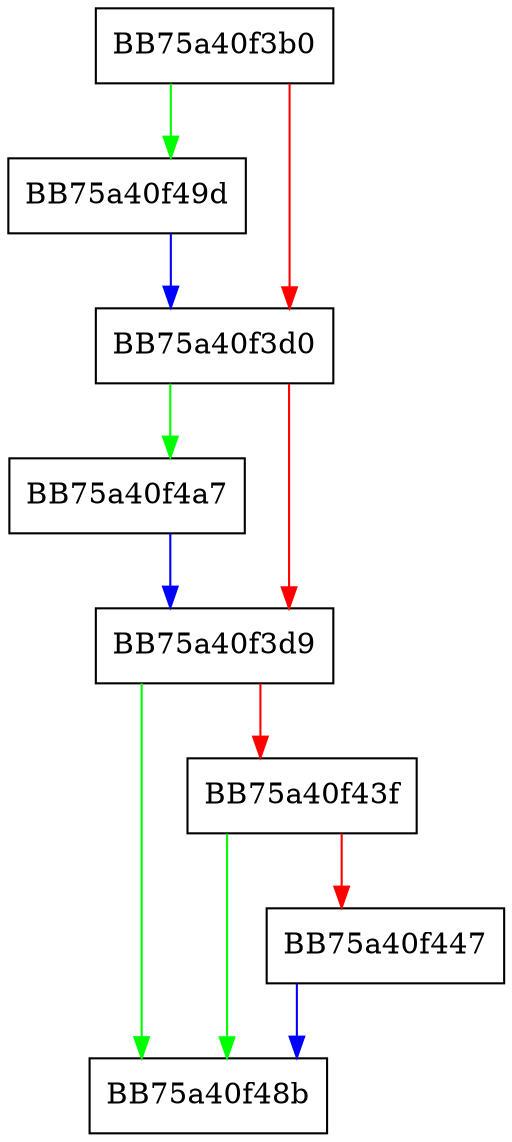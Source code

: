 digraph StreamAttributesToExtendedStreamScanData {
  node [shape="box"];
  graph [splines=ortho];
  BB75a40f3b0 -> BB75a40f49d [color="green"];
  BB75a40f3b0 -> BB75a40f3d0 [color="red"];
  BB75a40f3d0 -> BB75a40f4a7 [color="green"];
  BB75a40f3d0 -> BB75a40f3d9 [color="red"];
  BB75a40f3d9 -> BB75a40f48b [color="green"];
  BB75a40f3d9 -> BB75a40f43f [color="red"];
  BB75a40f43f -> BB75a40f48b [color="green"];
  BB75a40f43f -> BB75a40f447 [color="red"];
  BB75a40f447 -> BB75a40f48b [color="blue"];
  BB75a40f49d -> BB75a40f3d0 [color="blue"];
  BB75a40f4a7 -> BB75a40f3d9 [color="blue"];
}
